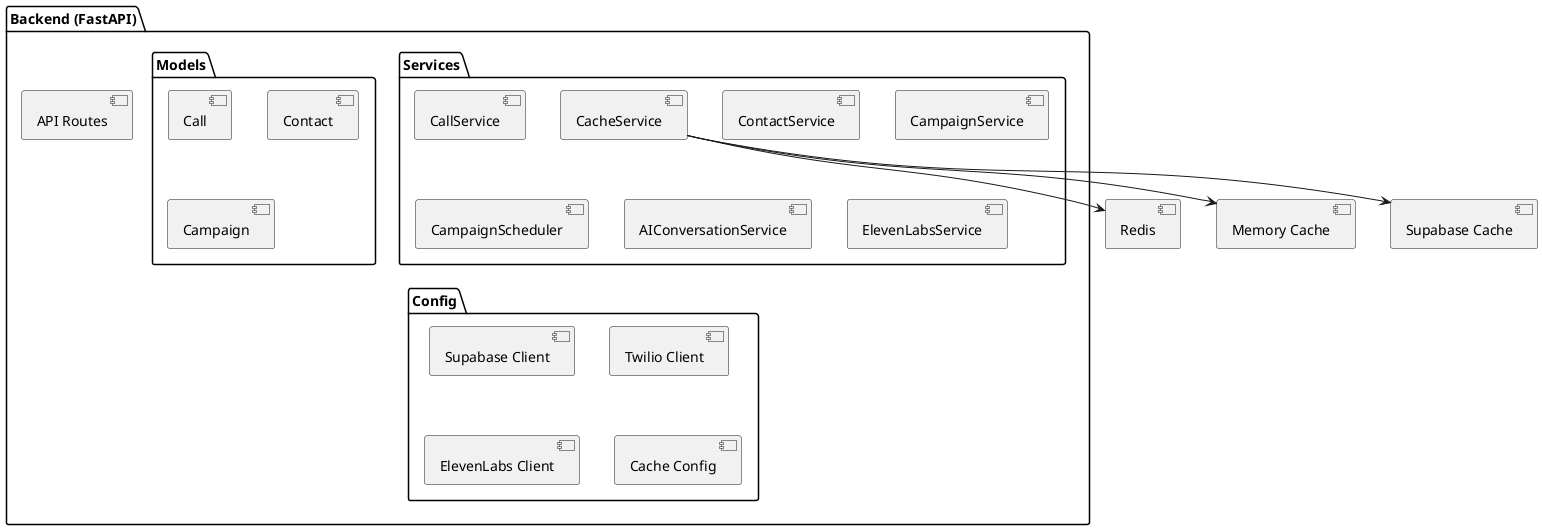 @startuml
package "Backend (FastAPI)" {
    [API Routes] as routes

    package "Services" {
        [CallService] as call_service
        [ContactService] as contact_service
        [CampaignService] as campaign_service
        [CampaignScheduler] as scheduler
        [AIConversationService] as ai_service
        [ElevenLabsService] as tts_service
        [CacheService] as cache_service
    }

    package "Models" {
        [Call] as call_model
        [Contact] as contact_model
        [Campaign] as campaign_model
    }

    package "Config" {
        [Supabase Client] as supabase_config
        [Twilio Client] as twilio_config
        [ElevenLabs Client] as elevenlabs_config
        [Cache Config] as cache_config
    }
}

cache_service --> [Redis]
cache_service --> [Memory Cache]
cache_service --> [Supabase Cache]
@enduml
